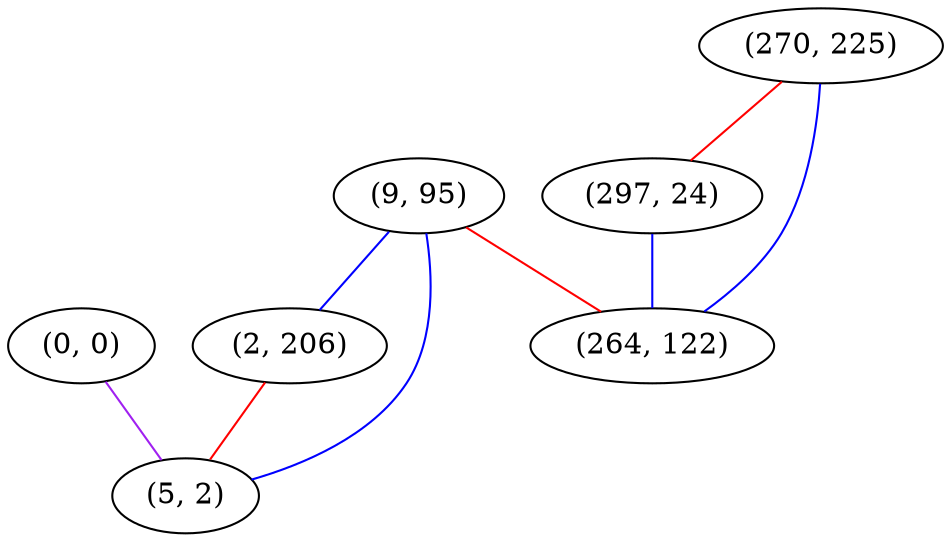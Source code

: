 graph "" {
"(0, 0)";
"(270, 225)";
"(9, 95)";
"(297, 24)";
"(2, 206)";
"(5, 2)";
"(264, 122)";
"(0, 0)" -- "(5, 2)"  [color=purple, key=0, weight=4];
"(270, 225)" -- "(297, 24)"  [color=red, key=0, weight=1];
"(270, 225)" -- "(264, 122)"  [color=blue, key=0, weight=3];
"(9, 95)" -- "(2, 206)"  [color=blue, key=0, weight=3];
"(9, 95)" -- "(5, 2)"  [color=blue, key=0, weight=3];
"(9, 95)" -- "(264, 122)"  [color=red, key=0, weight=1];
"(297, 24)" -- "(264, 122)"  [color=blue, key=0, weight=3];
"(2, 206)" -- "(5, 2)"  [color=red, key=0, weight=1];
}
